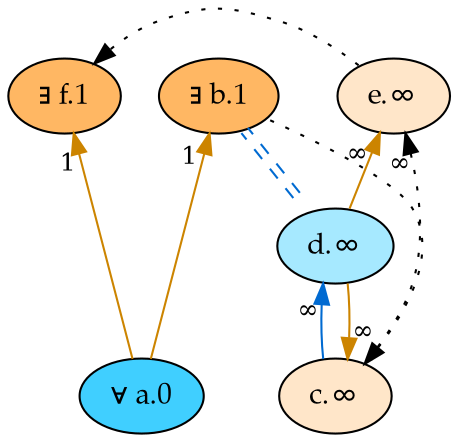digraph {
    rankdir="TB"
    node [style=filled fontname="Palatino" fontsize=14]
    node [fillcolor="#40cfff"]
    "a" [label="∀ a.0"]
    node [fillcolor="#a6e9ff"]
    "d" [label="d.∞"]
    node [fillcolor="#ffb763"]
    "f" [label="∃ f.1"]
    "b" [label="∃ b.1"]
    node [fillcolor="#ffe6c9"]
    "c" [label="c.∞"]
    "e" [label="e.∞"]
    edge[labeldistance=1.5 fontsize=12]
    edge [color="#cc8400" style="solid" dir="back" taillabel="1"]
           "b" -> "a" 
           "f" -> "a" 
    edge [color="#cc8400" style="solid" dir="back" taillabel="∞"]
           "c" -> "d" 
           "e" -> "d" 
    edge [color="#006ad1" style="solid" dir="back" taillabel="∞"]
           "d" -> "c" 
    edge [color="black" style="dotted" dir="back" taillabel="∞"]
           "e" -> "c" 
    edge [color="black" style="dotted" dir="back" taillabel="" constraint=false]
           "c" -> "b" 
           "f" -> "e" 
    edge [color="#006ad1:invis:#006ad1" style="dashed" dir="back" taillabel="" constraint=false]
           "d" -> "b" 
    {rank = max a}
    {rank = min f b}
}

